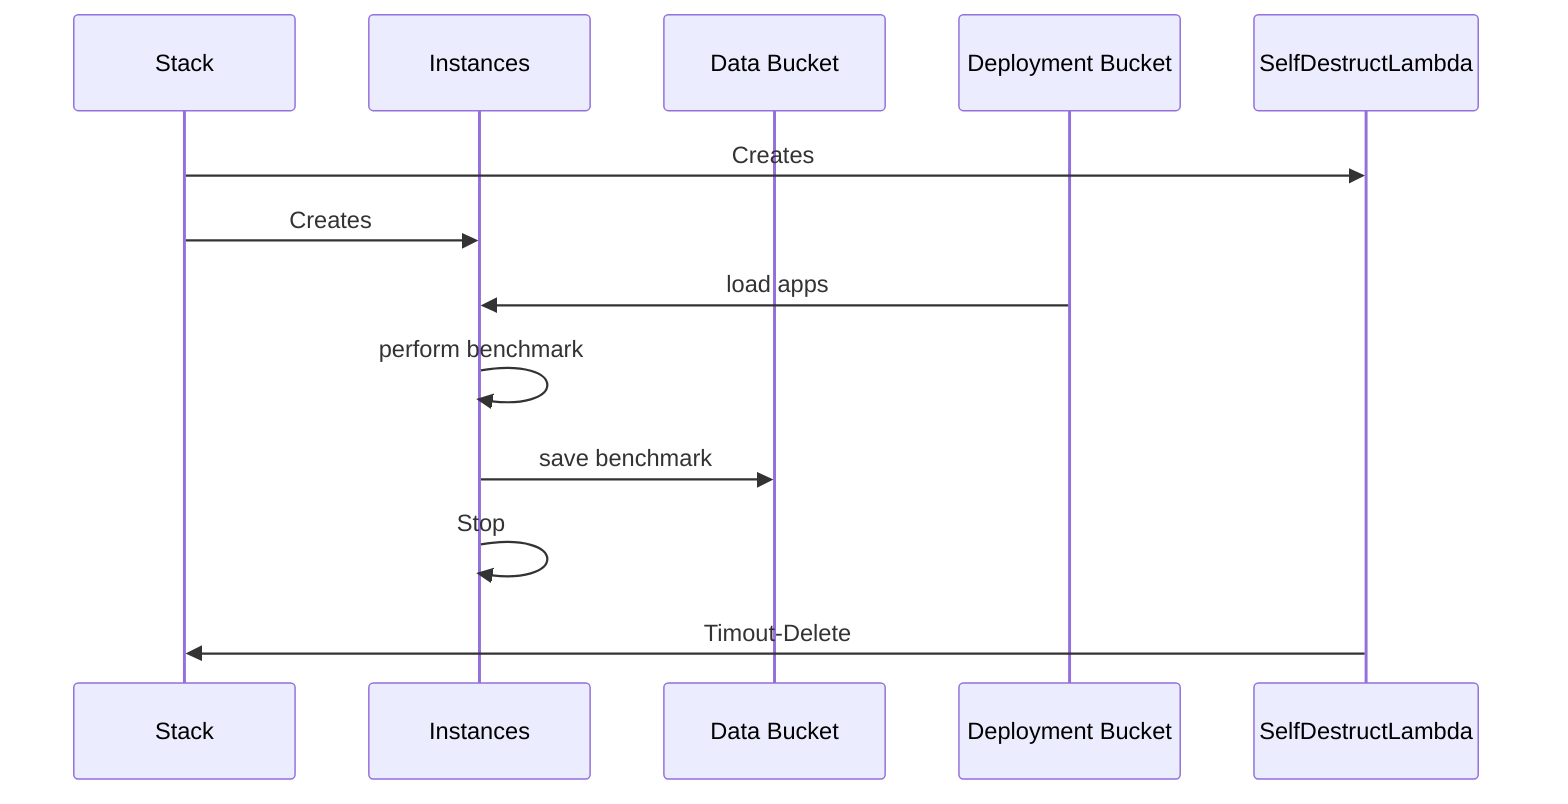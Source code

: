 sequenceDiagram
    participant S as Stack
    participant I as Instances   
    participant B as Data Bucket
    participant D as Deployment Bucket
    participant L as SelfDestructLambda
    S ->>L: Creates
    S ->>I: Creates
    D ->>I: load apps
    I ->>I: perform benchmark
    I ->>B: save benchmark
    I ->>I: Stop
    L ->> S: Timout-Delete